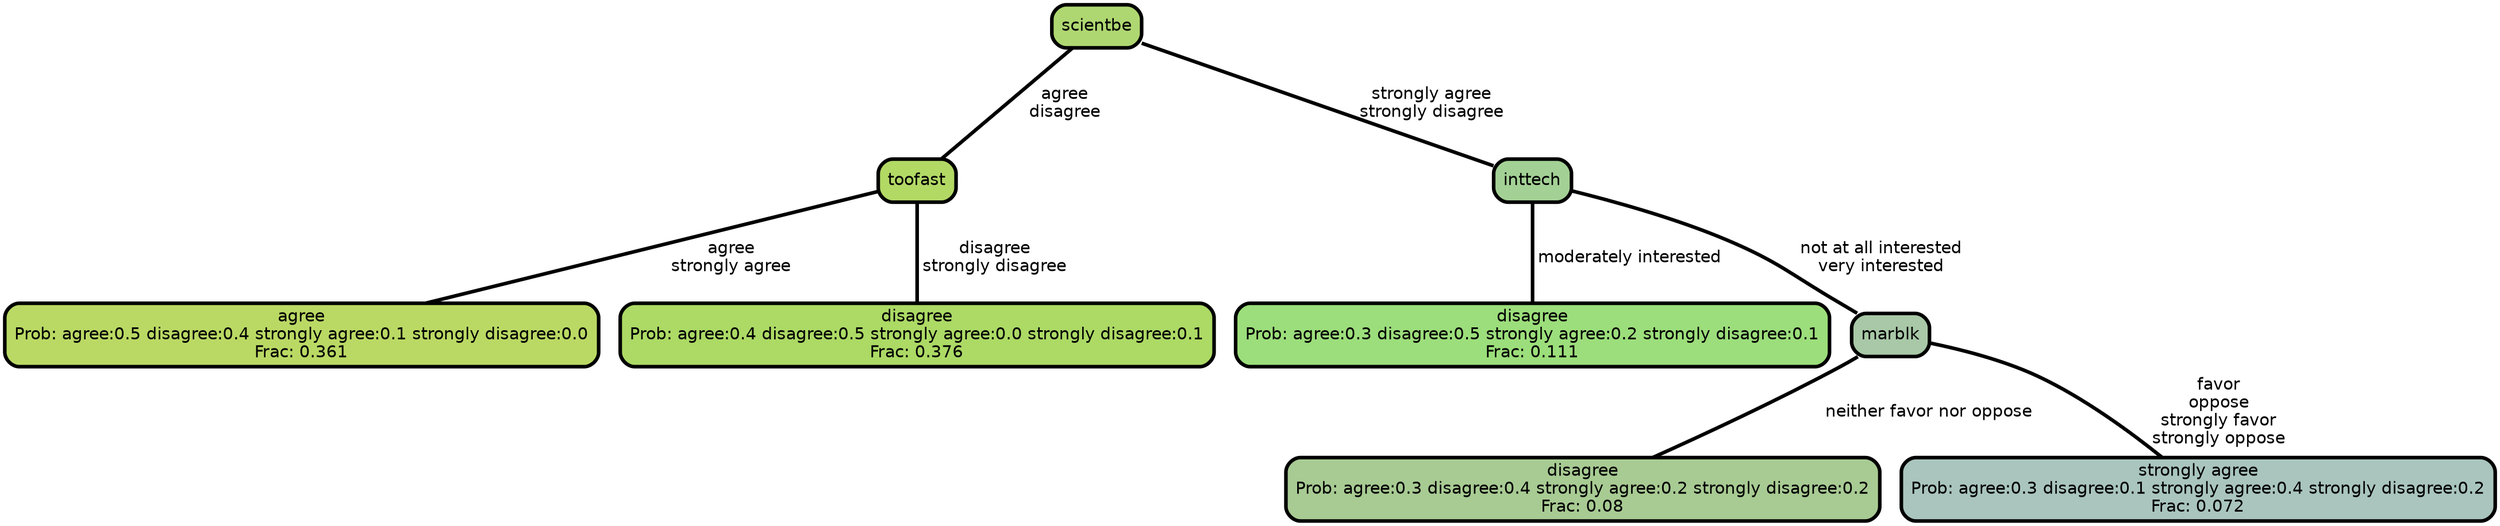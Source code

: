 graph Tree {
node [shape=box, style="filled, rounded",color="black",penwidth="3",fontcolor="black",                 fontname=helvetica] ;
graph [ranksep="0 equally", splines=straight,                 bgcolor=transparent, dpi=200] ;
edge [fontname=helvetica, color=black] ;
0 [label="agree
Prob: agree:0.5 disagree:0.4 strongly agree:0.1 strongly disagree:0.0
Frac: 0.361", fillcolor="#bad964"] ;
1 [label="toofast", fillcolor="#b3d965"] ;
2 [label="disagree
Prob: agree:0.4 disagree:0.5 strongly agree:0.0 strongly disagree:0.1
Frac: 0.376", fillcolor="#acda65"] ;
3 [label="scientbe", fillcolor="#afd771"] ;
4 [label="disagree
Prob: agree:0.3 disagree:0.5 strongly agree:0.2 strongly disagree:0.1
Frac: 0.111", fillcolor="#9cde7b"] ;
5 [label="inttech", fillcolor="#a3d195"] ;
6 [label="disagree
Prob: agree:0.3 disagree:0.4 strongly agree:0.2 strongly disagree:0.2
Frac: 0.08", fillcolor="#a8cb93"] ;
7 [label="marblk", fillcolor="#a8c8a7"] ;
8 [label="strongly agree
Prob: agree:0.3 disagree:0.1 strongly agree:0.4 strongly disagree:0.2
Frac: 0.072", fillcolor="#a9c5be"] ;
1 -- 0 [label=" agree\n strongly agree",penwidth=3] ;
1 -- 2 [label=" disagree\n strongly disagree",penwidth=3] ;
3 -- 1 [label=" agree\n disagree",penwidth=3] ;
3 -- 5 [label=" strongly agree\n strongly disagree",penwidth=3] ;
5 -- 4 [label=" moderately interested",penwidth=3] ;
5 -- 7 [label=" not at all interested\n very interested",penwidth=3] ;
7 -- 6 [label=" neither favor nor oppose",penwidth=3] ;
7 -- 8 [label=" favor\n oppose\n strongly favor\n strongly oppose",penwidth=3] ;
{rank = same;}}